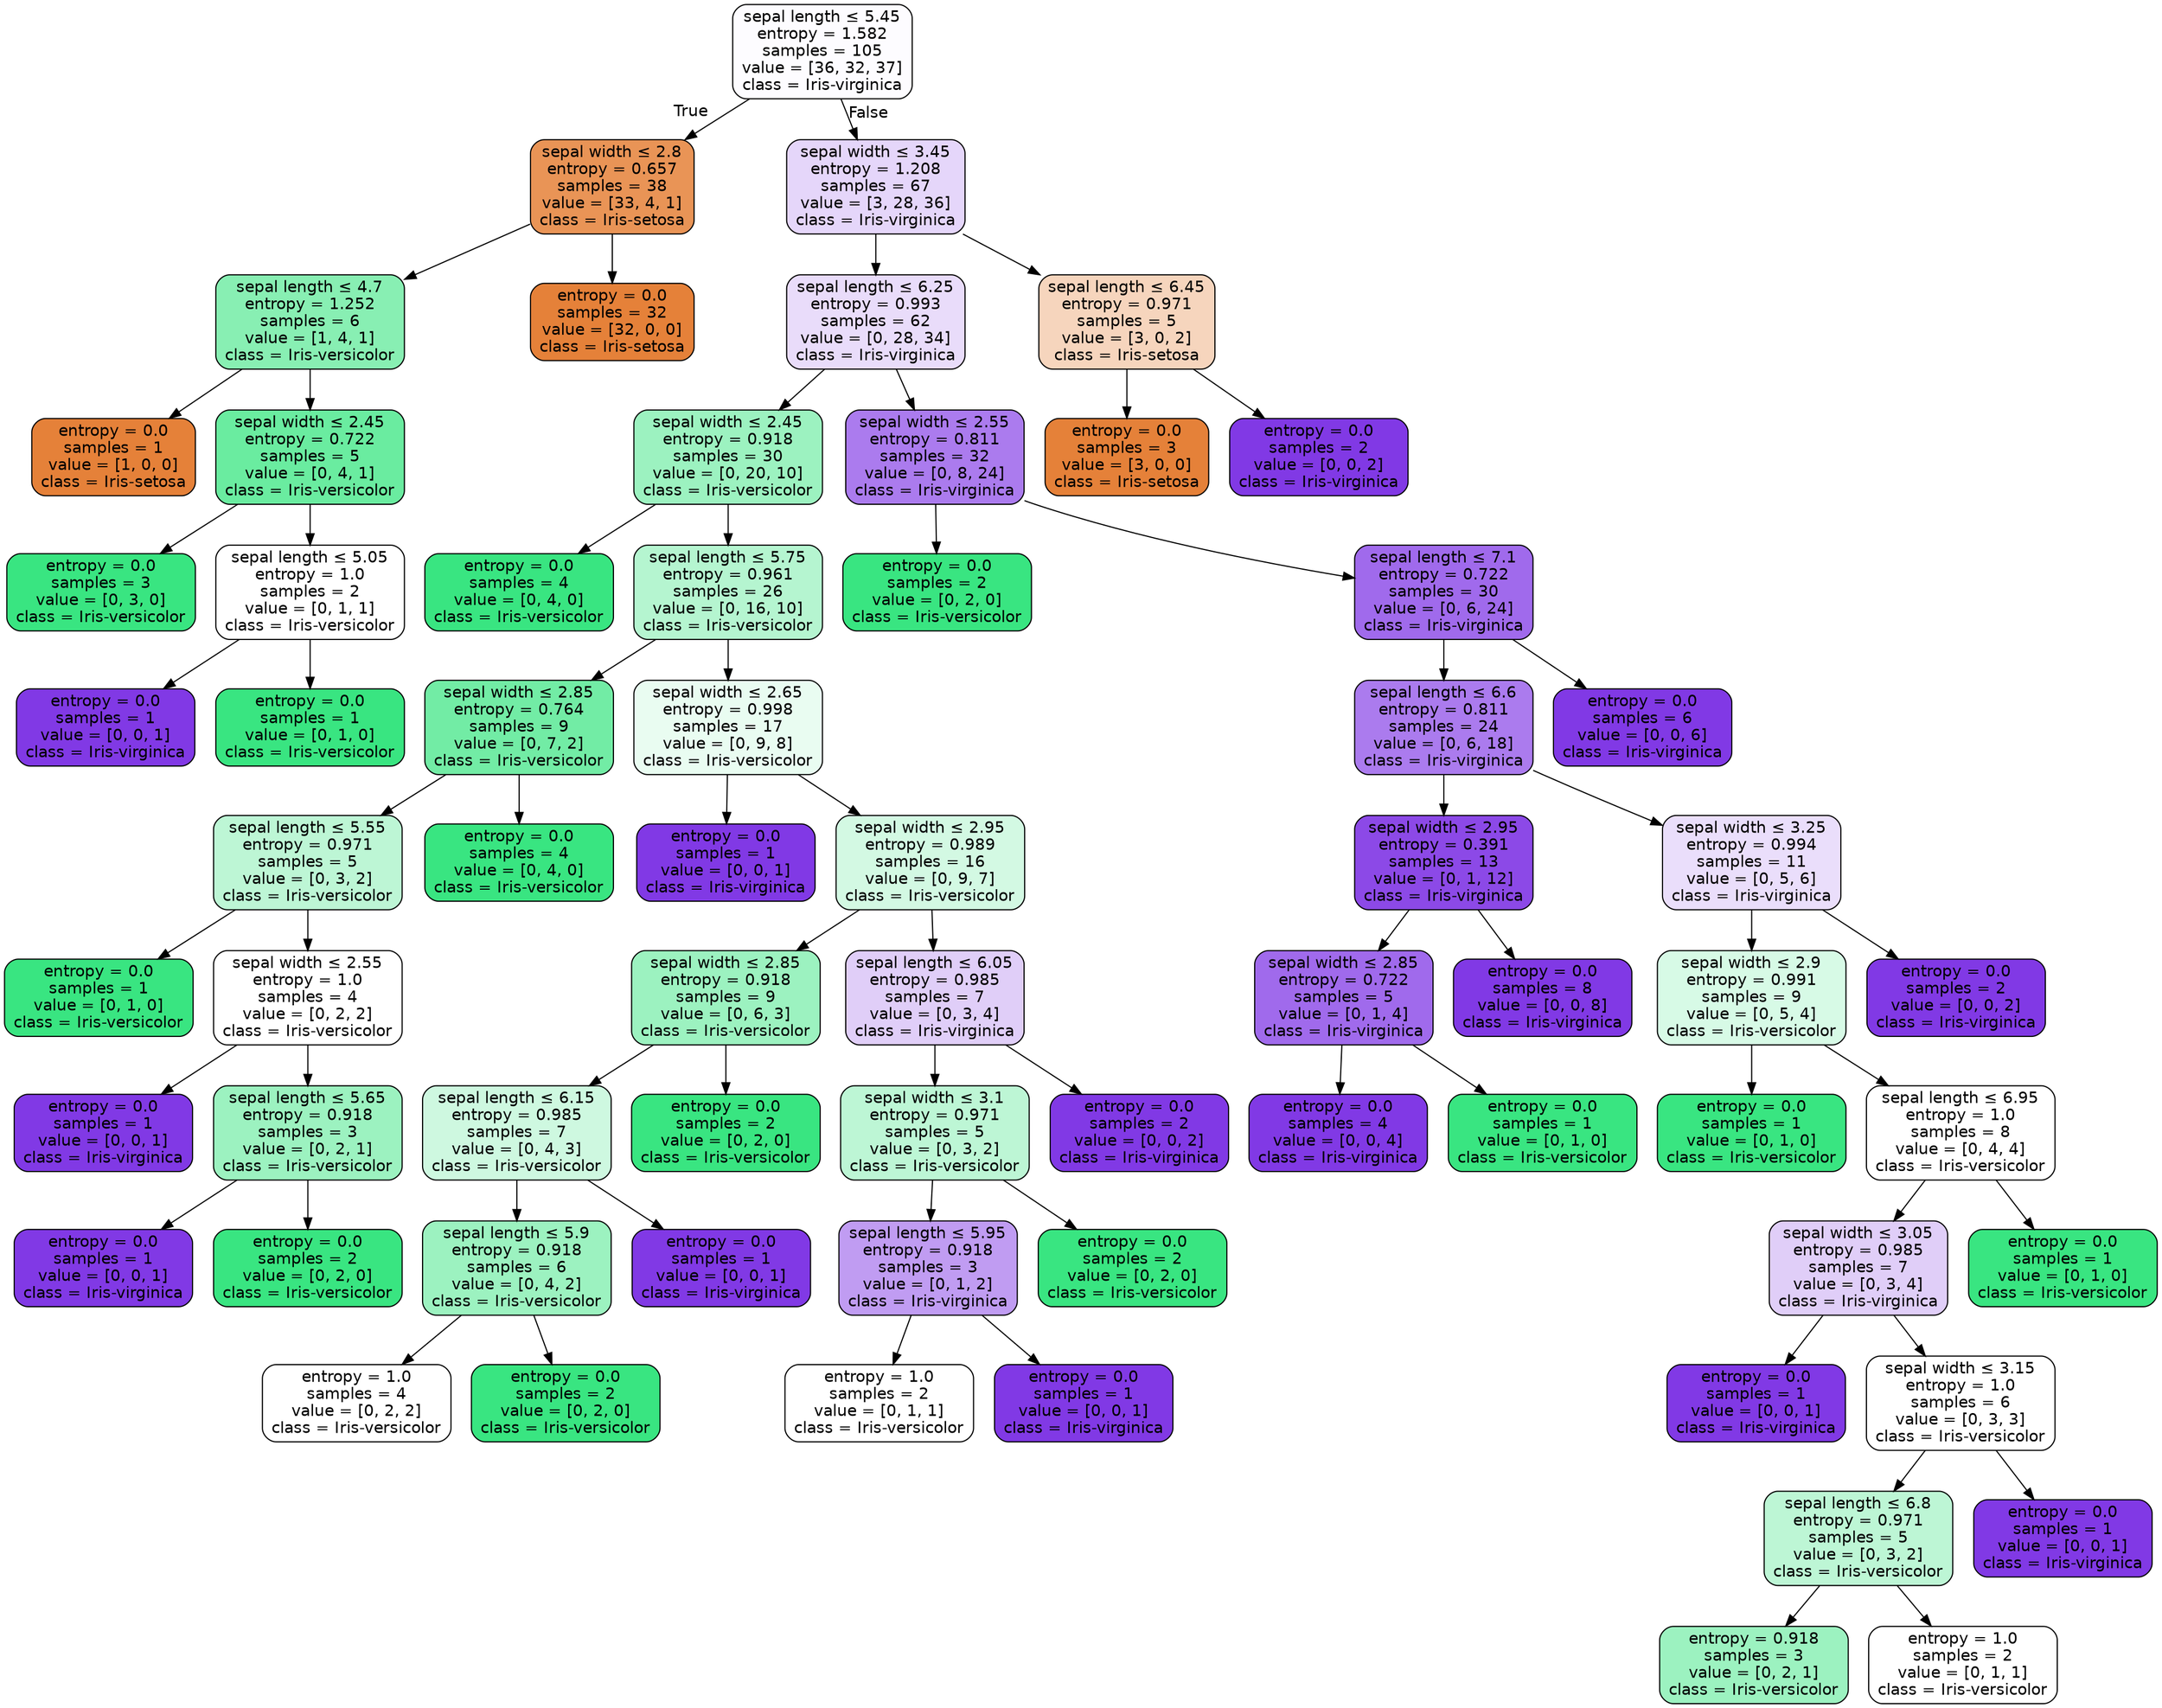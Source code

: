 digraph Tree {
node [shape=box, style="filled, rounded", color="black", fontname="helvetica"] ;
edge [fontname="helvetica"] ;
0 [label=<sepal length &le; 5.45<br/>entropy = 1.582<br/>samples = 105<br/>value = [36, 32, 37]<br/>class = Iris-virginica>, fillcolor="#fdfcff"] ;
1 [label=<sepal width &le; 2.8<br/>entropy = 0.657<br/>samples = 38<br/>value = [33, 4, 1]<br/>class = Iris-setosa>, fillcolor="#e99456"] ;
0 -> 1 [labeldistance=2.5, labelangle=45, headlabel="True"] ;
2 [label=<sepal length &le; 4.7<br/>entropy = 1.252<br/>samples = 6<br/>value = [1, 4, 1]<br/>class = Iris-versicolor>, fillcolor="#88efb3"] ;
1 -> 2 ;
3 [label=<entropy = 0.0<br/>samples = 1<br/>value = [1, 0, 0]<br/>class = Iris-setosa>, fillcolor="#e58139"] ;
2 -> 3 ;
4 [label=<sepal width &le; 2.45<br/>entropy = 0.722<br/>samples = 5<br/>value = [0, 4, 1]<br/>class = Iris-versicolor>, fillcolor="#6aeca0"] ;
2 -> 4 ;
5 [label=<entropy = 0.0<br/>samples = 3<br/>value = [0, 3, 0]<br/>class = Iris-versicolor>, fillcolor="#39e581"] ;
4 -> 5 ;
6 [label=<sepal length &le; 5.05<br/>entropy = 1.0<br/>samples = 2<br/>value = [0, 1, 1]<br/>class = Iris-versicolor>, fillcolor="#ffffff"] ;
4 -> 6 ;
7 [label=<entropy = 0.0<br/>samples = 1<br/>value = [0, 0, 1]<br/>class = Iris-virginica>, fillcolor="#8139e5"] ;
6 -> 7 ;
8 [label=<entropy = 0.0<br/>samples = 1<br/>value = [0, 1, 0]<br/>class = Iris-versicolor>, fillcolor="#39e581"] ;
6 -> 8 ;
9 [label=<entropy = 0.0<br/>samples = 32<br/>value = [32, 0, 0]<br/>class = Iris-setosa>, fillcolor="#e58139"] ;
1 -> 9 ;
10 [label=<sepal width &le; 3.45<br/>entropy = 1.208<br/>samples = 67<br/>value = [3, 28, 36]<br/>class = Iris-virginica>, fillcolor="#e5d6fa"] ;
0 -> 10 [labeldistance=2.5, labelangle=-45, headlabel="False"] ;
11 [label=<sepal length &le; 6.25<br/>entropy = 0.993<br/>samples = 62<br/>value = [0, 28, 34]<br/>class = Iris-virginica>, fillcolor="#e9dcfa"] ;
10 -> 11 ;
12 [label=<sepal width &le; 2.45<br/>entropy = 0.918<br/>samples = 30<br/>value = [0, 20, 10]<br/>class = Iris-versicolor>, fillcolor="#9cf2c0"] ;
11 -> 12 ;
13 [label=<entropy = 0.0<br/>samples = 4<br/>value = [0, 4, 0]<br/>class = Iris-versicolor>, fillcolor="#39e581"] ;
12 -> 13 ;
14 [label=<sepal length &le; 5.75<br/>entropy = 0.961<br/>samples = 26<br/>value = [0, 16, 10]<br/>class = Iris-versicolor>, fillcolor="#b5f5d0"] ;
12 -> 14 ;
15 [label=<sepal width &le; 2.85<br/>entropy = 0.764<br/>samples = 9<br/>value = [0, 7, 2]<br/>class = Iris-versicolor>, fillcolor="#72eca5"] ;
14 -> 15 ;
16 [label=<sepal length &le; 5.55<br/>entropy = 0.971<br/>samples = 5<br/>value = [0, 3, 2]<br/>class = Iris-versicolor>, fillcolor="#bdf6d5"] ;
15 -> 16 ;
17 [label=<entropy = 0.0<br/>samples = 1<br/>value = [0, 1, 0]<br/>class = Iris-versicolor>, fillcolor="#39e581"] ;
16 -> 17 ;
18 [label=<sepal width &le; 2.55<br/>entropy = 1.0<br/>samples = 4<br/>value = [0, 2, 2]<br/>class = Iris-versicolor>, fillcolor="#ffffff"] ;
16 -> 18 ;
19 [label=<entropy = 0.0<br/>samples = 1<br/>value = [0, 0, 1]<br/>class = Iris-virginica>, fillcolor="#8139e5"] ;
18 -> 19 ;
20 [label=<sepal length &le; 5.65<br/>entropy = 0.918<br/>samples = 3<br/>value = [0, 2, 1]<br/>class = Iris-versicolor>, fillcolor="#9cf2c0"] ;
18 -> 20 ;
21 [label=<entropy = 0.0<br/>samples = 1<br/>value = [0, 0, 1]<br/>class = Iris-virginica>, fillcolor="#8139e5"] ;
20 -> 21 ;
22 [label=<entropy = 0.0<br/>samples = 2<br/>value = [0, 2, 0]<br/>class = Iris-versicolor>, fillcolor="#39e581"] ;
20 -> 22 ;
23 [label=<entropy = 0.0<br/>samples = 4<br/>value = [0, 4, 0]<br/>class = Iris-versicolor>, fillcolor="#39e581"] ;
15 -> 23 ;
24 [label=<sepal width &le; 2.65<br/>entropy = 0.998<br/>samples = 17<br/>value = [0, 9, 8]<br/>class = Iris-versicolor>, fillcolor="#e9fcf1"] ;
14 -> 24 ;
25 [label=<entropy = 0.0<br/>samples = 1<br/>value = [0, 0, 1]<br/>class = Iris-virginica>, fillcolor="#8139e5"] ;
24 -> 25 ;
26 [label=<sepal width &le; 2.95<br/>entropy = 0.989<br/>samples = 16<br/>value = [0, 9, 7]<br/>class = Iris-versicolor>, fillcolor="#d3f9e3"] ;
24 -> 26 ;
27 [label=<sepal width &le; 2.85<br/>entropy = 0.918<br/>samples = 9<br/>value = [0, 6, 3]<br/>class = Iris-versicolor>, fillcolor="#9cf2c0"] ;
26 -> 27 ;
28 [label=<sepal length &le; 6.15<br/>entropy = 0.985<br/>samples = 7<br/>value = [0, 4, 3]<br/>class = Iris-versicolor>, fillcolor="#cef8e0"] ;
27 -> 28 ;
29 [label=<sepal length &le; 5.9<br/>entropy = 0.918<br/>samples = 6<br/>value = [0, 4, 2]<br/>class = Iris-versicolor>, fillcolor="#9cf2c0"] ;
28 -> 29 ;
30 [label=<entropy = 1.0<br/>samples = 4<br/>value = [0, 2, 2]<br/>class = Iris-versicolor>, fillcolor="#ffffff"] ;
29 -> 30 ;
31 [label=<entropy = 0.0<br/>samples = 2<br/>value = [0, 2, 0]<br/>class = Iris-versicolor>, fillcolor="#39e581"] ;
29 -> 31 ;
32 [label=<entropy = 0.0<br/>samples = 1<br/>value = [0, 0, 1]<br/>class = Iris-virginica>, fillcolor="#8139e5"] ;
28 -> 32 ;
33 [label=<entropy = 0.0<br/>samples = 2<br/>value = [0, 2, 0]<br/>class = Iris-versicolor>, fillcolor="#39e581"] ;
27 -> 33 ;
34 [label=<sepal length &le; 6.05<br/>entropy = 0.985<br/>samples = 7<br/>value = [0, 3, 4]<br/>class = Iris-virginica>, fillcolor="#e0cef8"] ;
26 -> 34 ;
35 [label=<sepal width &le; 3.1<br/>entropy = 0.971<br/>samples = 5<br/>value = [0, 3, 2]<br/>class = Iris-versicolor>, fillcolor="#bdf6d5"] ;
34 -> 35 ;
36 [label=<sepal length &le; 5.95<br/>entropy = 0.918<br/>samples = 3<br/>value = [0, 1, 2]<br/>class = Iris-virginica>, fillcolor="#c09cf2"] ;
35 -> 36 ;
37 [label=<entropy = 1.0<br/>samples = 2<br/>value = [0, 1, 1]<br/>class = Iris-versicolor>, fillcolor="#ffffff"] ;
36 -> 37 ;
38 [label=<entropy = 0.0<br/>samples = 1<br/>value = [0, 0, 1]<br/>class = Iris-virginica>, fillcolor="#8139e5"] ;
36 -> 38 ;
39 [label=<entropy = 0.0<br/>samples = 2<br/>value = [0, 2, 0]<br/>class = Iris-versicolor>, fillcolor="#39e581"] ;
35 -> 39 ;
40 [label=<entropy = 0.0<br/>samples = 2<br/>value = [0, 0, 2]<br/>class = Iris-virginica>, fillcolor="#8139e5"] ;
34 -> 40 ;
41 [label=<sepal width &le; 2.55<br/>entropy = 0.811<br/>samples = 32<br/>value = [0, 8, 24]<br/>class = Iris-virginica>, fillcolor="#ab7bee"] ;
11 -> 41 ;
42 [label=<entropy = 0.0<br/>samples = 2<br/>value = [0, 2, 0]<br/>class = Iris-versicolor>, fillcolor="#39e581"] ;
41 -> 42 ;
43 [label=<sepal length &le; 7.1<br/>entropy = 0.722<br/>samples = 30<br/>value = [0, 6, 24]<br/>class = Iris-virginica>, fillcolor="#a06aec"] ;
41 -> 43 ;
44 [label=<sepal length &le; 6.6<br/>entropy = 0.811<br/>samples = 24<br/>value = [0, 6, 18]<br/>class = Iris-virginica>, fillcolor="#ab7bee"] ;
43 -> 44 ;
45 [label=<sepal width &le; 2.95<br/>entropy = 0.391<br/>samples = 13<br/>value = [0, 1, 12]<br/>class = Iris-virginica>, fillcolor="#8c49e7"] ;
44 -> 45 ;
46 [label=<sepal width &le; 2.85<br/>entropy = 0.722<br/>samples = 5<br/>value = [0, 1, 4]<br/>class = Iris-virginica>, fillcolor="#a06aec"] ;
45 -> 46 ;
47 [label=<entropy = 0.0<br/>samples = 4<br/>value = [0, 0, 4]<br/>class = Iris-virginica>, fillcolor="#8139e5"] ;
46 -> 47 ;
48 [label=<entropy = 0.0<br/>samples = 1<br/>value = [0, 1, 0]<br/>class = Iris-versicolor>, fillcolor="#39e581"] ;
46 -> 48 ;
49 [label=<entropy = 0.0<br/>samples = 8<br/>value = [0, 0, 8]<br/>class = Iris-virginica>, fillcolor="#8139e5"] ;
45 -> 49 ;
50 [label=<sepal width &le; 3.25<br/>entropy = 0.994<br/>samples = 11<br/>value = [0, 5, 6]<br/>class = Iris-virginica>, fillcolor="#eadefb"] ;
44 -> 50 ;
51 [label=<sepal width &le; 2.9<br/>entropy = 0.991<br/>samples = 9<br/>value = [0, 5, 4]<br/>class = Iris-versicolor>, fillcolor="#d7fae6"] ;
50 -> 51 ;
52 [label=<entropy = 0.0<br/>samples = 1<br/>value = [0, 1, 0]<br/>class = Iris-versicolor>, fillcolor="#39e581"] ;
51 -> 52 ;
53 [label=<sepal length &le; 6.95<br/>entropy = 1.0<br/>samples = 8<br/>value = [0, 4, 4]<br/>class = Iris-versicolor>, fillcolor="#ffffff"] ;
51 -> 53 ;
54 [label=<sepal width &le; 3.05<br/>entropy = 0.985<br/>samples = 7<br/>value = [0, 3, 4]<br/>class = Iris-virginica>, fillcolor="#e0cef8"] ;
53 -> 54 ;
55 [label=<entropy = 0.0<br/>samples = 1<br/>value = [0, 0, 1]<br/>class = Iris-virginica>, fillcolor="#8139e5"] ;
54 -> 55 ;
56 [label=<sepal width &le; 3.15<br/>entropy = 1.0<br/>samples = 6<br/>value = [0, 3, 3]<br/>class = Iris-versicolor>, fillcolor="#ffffff"] ;
54 -> 56 ;
57 [label=<sepal length &le; 6.8<br/>entropy = 0.971<br/>samples = 5<br/>value = [0, 3, 2]<br/>class = Iris-versicolor>, fillcolor="#bdf6d5"] ;
56 -> 57 ;
58 [label=<entropy = 0.918<br/>samples = 3<br/>value = [0, 2, 1]<br/>class = Iris-versicolor>, fillcolor="#9cf2c0"] ;
57 -> 58 ;
59 [label=<entropy = 1.0<br/>samples = 2<br/>value = [0, 1, 1]<br/>class = Iris-versicolor>, fillcolor="#ffffff"] ;
57 -> 59 ;
60 [label=<entropy = 0.0<br/>samples = 1<br/>value = [0, 0, 1]<br/>class = Iris-virginica>, fillcolor="#8139e5"] ;
56 -> 60 ;
61 [label=<entropy = 0.0<br/>samples = 1<br/>value = [0, 1, 0]<br/>class = Iris-versicolor>, fillcolor="#39e581"] ;
53 -> 61 ;
62 [label=<entropy = 0.0<br/>samples = 2<br/>value = [0, 0, 2]<br/>class = Iris-virginica>, fillcolor="#8139e5"] ;
50 -> 62 ;
63 [label=<entropy = 0.0<br/>samples = 6<br/>value = [0, 0, 6]<br/>class = Iris-virginica>, fillcolor="#8139e5"] ;
43 -> 63 ;
64 [label=<sepal length &le; 6.45<br/>entropy = 0.971<br/>samples = 5<br/>value = [3, 0, 2]<br/>class = Iris-setosa>, fillcolor="#f6d5bd"] ;
10 -> 64 ;
65 [label=<entropy = 0.0<br/>samples = 3<br/>value = [3, 0, 0]<br/>class = Iris-setosa>, fillcolor="#e58139"] ;
64 -> 65 ;
66 [label=<entropy = 0.0<br/>samples = 2<br/>value = [0, 0, 2]<br/>class = Iris-virginica>, fillcolor="#8139e5"] ;
64 -> 66 ;
}